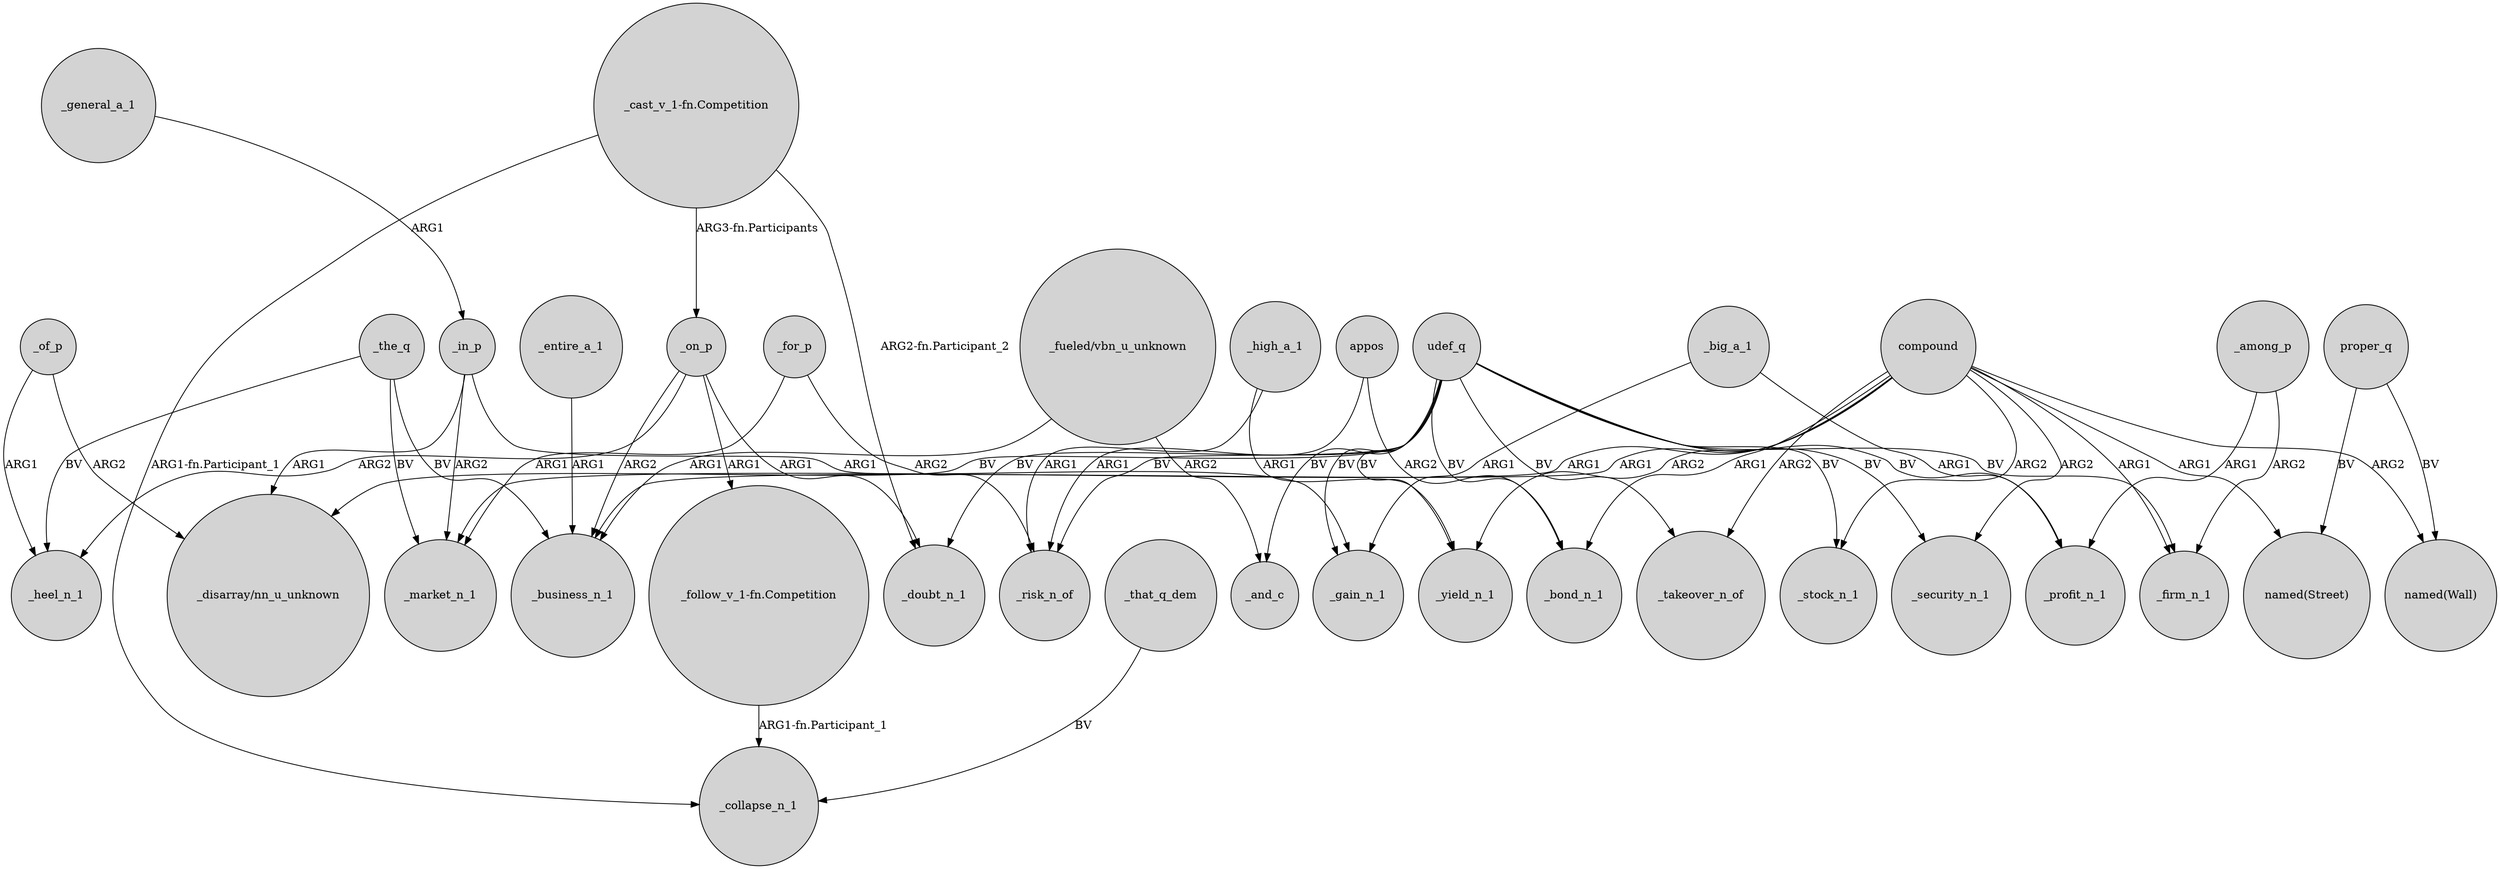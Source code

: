 digraph {
	node [shape=circle style=filled]
	_in_p -> "_disarray/nn_u_unknown" [label=ARG1]
	udef_q -> _risk_n_of [label=BV]
	_general_a_1 -> _in_p [label=ARG1]
	udef_q -> _bond_n_1 [label=BV]
	udef_q -> "_disarray/nn_u_unknown" [label=BV]
	compound -> _yield_n_1 [label=ARG2]
	_on_p -> "_follow_v_1-fn.Competition" [label=ARG1]
	_on_p -> _doubt_n_1 [label=ARG1]
	"_cast_v_1-fn.Competition" -> _doubt_n_1 [label="ARG2-fn.Participant_2"]
	_that_q_dem -> _collapse_n_1 [label=BV]
	compound -> _bond_n_1 [label=ARG1]
	_the_q -> _business_n_1 [label=BV]
	udef_q -> _doubt_n_1 [label=BV]
	udef_q -> _profit_n_1 [label=BV]
	_for_p -> _market_n_1 [label=ARG1]
	"_follow_v_1-fn.Competition" -> _collapse_n_1 [label="ARG1-fn.Participant_1"]
	udef_q -> _and_c [label=BV]
	udef_q -> _security_n_1 [label=BV]
	_among_p -> _profit_n_1 [label=ARG1]
	udef_q -> _firm_n_1 [label=BV]
	_the_q -> _market_n_1 [label=BV]
	udef_q -> _takeover_n_of [label=BV]
	compound -> "named(Wall)" [label=ARG2]
	udef_q -> _stock_n_1 [label=BV]
	"_fueled/vbn_u_unknown" -> _and_c [label=ARG2]
	_in_p -> _market_n_1 [label=ARG2]
	_among_p -> _firm_n_1 [label=ARG2]
	compound -> "named(Street)" [label=ARG1]
	_big_a_1 -> _profit_n_1 [label=ARG1]
	compound -> _stock_n_1 [label=ARG2]
	udef_q -> _yield_n_1 [label=BV]
	_for_p -> _risk_n_of [label=ARG2]
	appos -> _risk_n_of [label=ARG1]
	_entire_a_1 -> _business_n_1 [label=ARG1]
	_in_p -> _gain_n_1 [label=ARG1]
	"_fueled/vbn_u_unknown" -> _business_n_1 [label=ARG1]
	_high_a_1 -> _yield_n_1 [label=ARG1]
	_of_p -> "_disarray/nn_u_unknown" [label=ARG2]
	_on_p -> _heel_n_1 [label=ARG2]
	proper_q -> "named(Wall)" [label=BV]
	compound -> _firm_n_1 [label=ARG1]
	compound -> _takeover_n_of [label=ARG2]
	_the_q -> _heel_n_1 [label=BV]
	"_cast_v_1-fn.Competition" -> _collapse_n_1 [label="ARG1-fn.Participant_1"]
	proper_q -> "named(Street)" [label=BV]
	compound -> _business_n_1 [label=ARG1]
	compound -> _security_n_1 [label=ARG2]
	compound -> _market_n_1 [label=ARG1]
	_on_p -> _business_n_1 [label=ARG2]
	"_cast_v_1-fn.Competition" -> _on_p [label="ARG3-fn.Participants"]
	appos -> _bond_n_1 [label=ARG2]
	_high_a_1 -> _risk_n_of [label=ARG1]
	_of_p -> _heel_n_1 [label=ARG1]
	_big_a_1 -> _gain_n_1 [label=ARG1]
	udef_q -> _gain_n_1 [label=BV]
}
